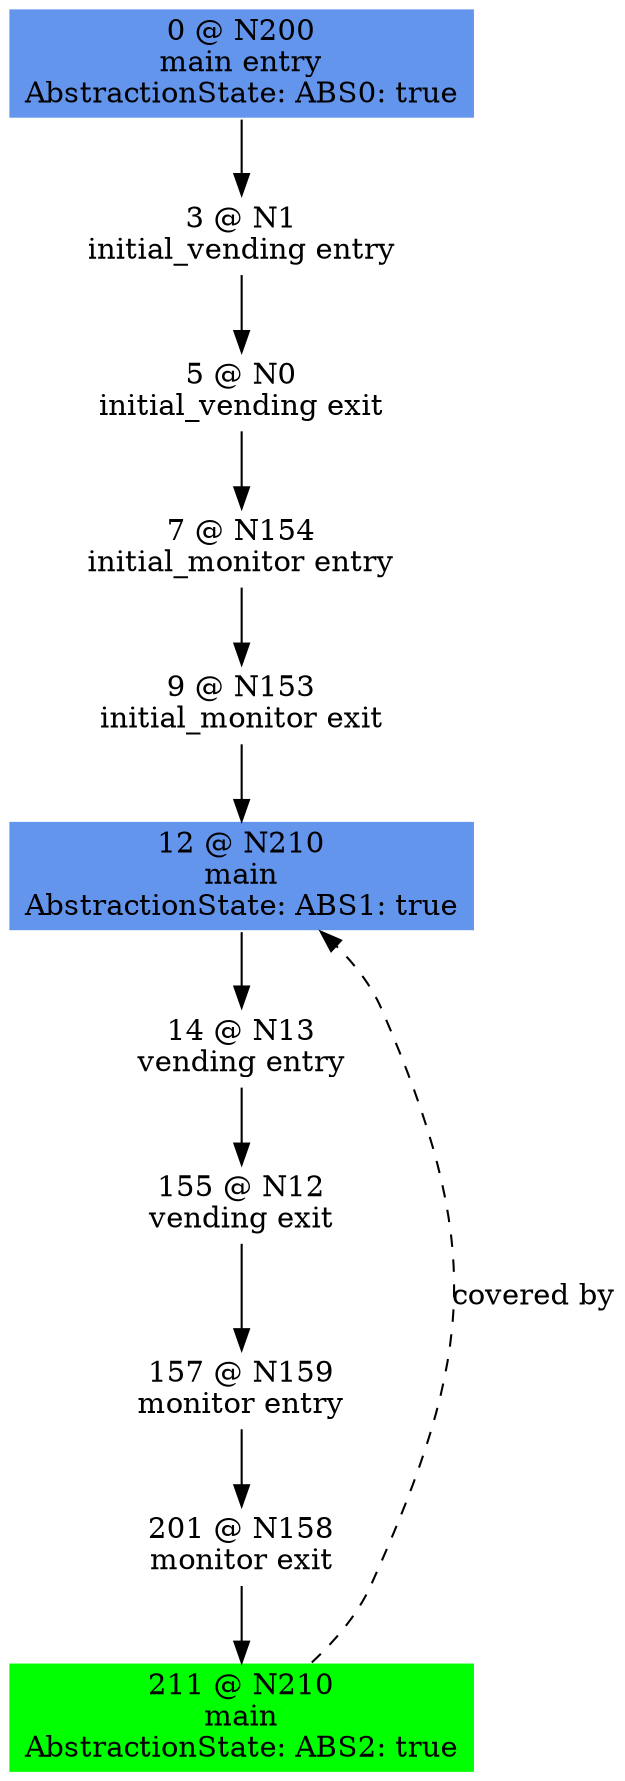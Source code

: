 digraph ARG {
node [style="filled" shape="box" color="white"]
0 [fillcolor="cornflowerblue" label="0 @ N200\nmain entry\nAbstractionState: ABS0: true\n" id="0"]
3 [label="3 @ N1\ninitial_vending entry\n" id="3"]
5 [label="5 @ N0\ninitial_vending exit\n" id="5"]
7 [label="7 @ N154\ninitial_monitor entry\n" id="7"]
9 [label="9 @ N153\ninitial_monitor exit\n" id="9"]
12 [fillcolor="cornflowerblue" label="12 @ N210\nmain\nAbstractionState: ABS1: true\n" id="12"]
14 [label="14 @ N13\nvending entry\n" id="14"]
155 [label="155 @ N12\nvending exit\n" id="155"]
157 [label="157 @ N159\nmonitor entry\n" id="157"]
201 [label="201 @ N158\nmonitor exit\n" id="201"]
211 [fillcolor="green" label="211 @ N210\nmain\nAbstractionState: ABS2: true\n" id="211"]
0 -> 3 []
3 -> 5 []
5 -> 7 []
7 -> 9 []
9 -> 12 []
211 -> 12 [style="dashed" weight="0" label="covered by"]
12 -> 14 []
14 -> 155 []
155 -> 157 []
157 -> 201 []
201 -> 211 []
}
